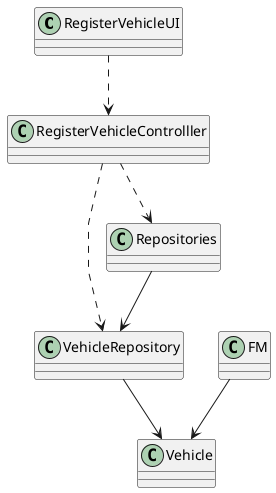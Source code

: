 @startuml
'skinparam monochrome true
skinparam packageStyle rectangle
skinparam shadowing false
skinparam linetype polyline
'skinparam linetype orto

skinparam classAttributeIconSize 0

'left to right direction

class RegisterVehicleUI {

}

class RegisterVehicleControlller {

}

class VehicleRepository {

}

class Vehicle {

}

class FM {

}

class Repositories {

}

RegisterVehicleUI ..> RegisterVehicleControlller
RegisterVehicleControlller ..> Repositories
RegisterVehicleControlller ..> VehicleRepository
VehicleRepository --> Vehicle
FM --> Vehicle
Repositories --> VehicleRepository

@enduml